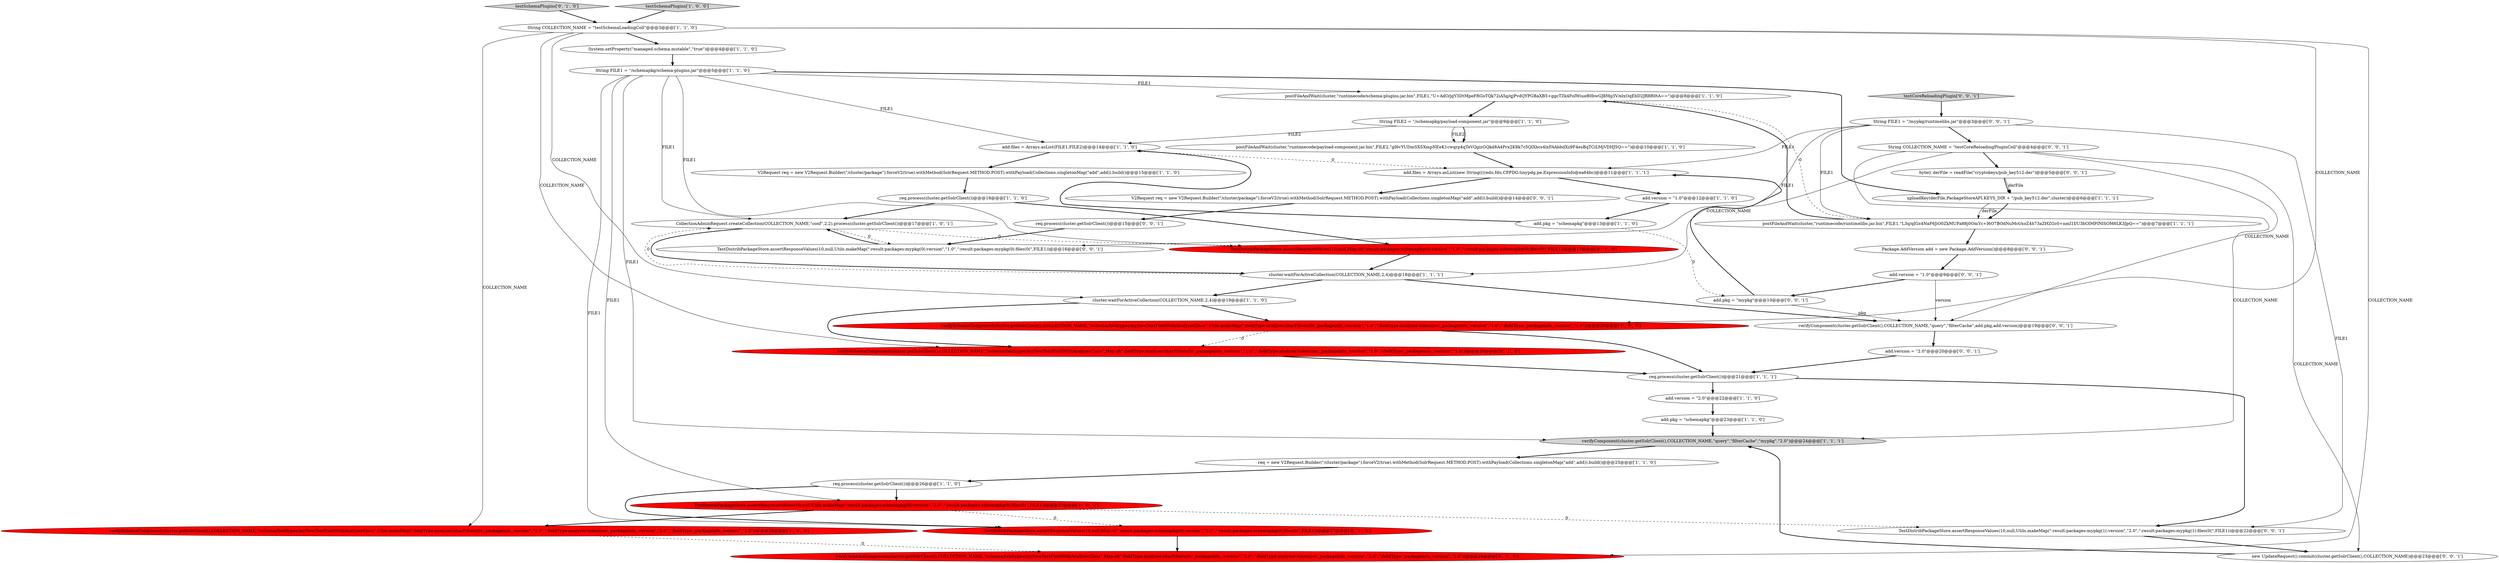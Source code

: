digraph {
26 [style = filled, label = "String FILE2 = \"/schemapkg/payload-component.jar\"@@@9@@@['1', '1', '0']", fillcolor = white, shape = ellipse image = "AAA0AAABBB1BBB"];
16 [style = filled, label = "add.files = Arrays.asList(FILE1,FILE2)@@@14@@@['1', '1', '0']", fillcolor = white, shape = ellipse image = "AAA0AAABBB1BBB"];
27 [style = filled, label = "verifySchemaComponent(cluster.getSolrClient(),COLLECTION_NAME,\"/schema/fieldtypes/myNewTextFieldWithAnalyzerClass\",Map.of(\":fieldType:analyzer:charFilters(0(:_packageinfo_:version\",\"2.0\",\":fieldType:analyzer:tokenizer:_packageinfo_:version\",\"2.0\",\":fieldType:_packageinfo_:version\",\"2.0\"))@@@28@@@['0', '1', '0']", fillcolor = red, shape = ellipse image = "AAA1AAABBB2BBB"];
38 [style = filled, label = "V2Request req = new V2Request.Builder(\"/cluster/package\").forceV2(true).withMethod(SolrRequest.METHOD.POST).withPayload(Collections.singletonMap(\"add\",add)).build()@@@14@@@['0', '0', '1']", fillcolor = white, shape = ellipse image = "AAA0AAABBB3BBB"];
35 [style = filled, label = "new UpdateRequest().commit(cluster.getSolrClient(),COLLECTION_NAME)@@@23@@@['0', '0', '1']", fillcolor = white, shape = ellipse image = "AAA0AAABBB3BBB"];
10 [style = filled, label = "CollectionAdminRequest.createCollection(COLLECTION_NAME,\"conf\",2,2).process(cluster.getSolrClient())@@@17@@@['1', '0', '1']", fillcolor = white, shape = ellipse image = "AAA0AAABBB1BBB"];
36 [style = filled, label = "add.pkg = \"mypkg\"@@@10@@@['0', '0', '1']", fillcolor = white, shape = ellipse image = "AAA0AAABBB3BBB"];
42 [style = filled, label = "String FILE1 = \"/mypkg/runtimelibs.jar\"@@@3@@@['0', '0', '1']", fillcolor = white, shape = ellipse image = "AAA0AAABBB3BBB"];
34 [style = filled, label = "byte(( derFile = readFile(\"cryptokeys/pub_key512.der\")@@@5@@@['0', '0', '1']", fillcolor = white, shape = ellipse image = "AAA0AAABBB3BBB"];
24 [style = filled, label = "TestDistribPackageStore.assertResponseValues(10,null,Utils.makeMap(\":result:packages:schemapkg(0(:version\",\"2.0\",\":result:packages:schemapkg(0(:files(0(\",FILE1))@@@27@@@['1', '0', '0']", fillcolor = red, shape = ellipse image = "AAA1AAABBB1BBB"];
14 [style = filled, label = "verifySchemaComponent(cluster.getSolrClient(),COLLECTION_NAME,\"/schema/fieldtypes/myNewTextFieldWithAnalyzerClass\",Utils.makeMap(\":fieldType:analyzer:charFilters(0(:_packageinfo_:version\",\"1.0\",\":fieldType:analyzer:tokenizer:_packageinfo_:version\",\"1.0\",\":fieldType:_packageinfo_:version\",\"1.0\"))@@@20@@@['1', '0', '0']", fillcolor = red, shape = ellipse image = "AAA1AAABBB1BBB"];
3 [style = filled, label = "postFileAndWait(cluster,\"runtimecode/payload-component.jar.bin\",FILE2,\"gI6vYUDmSXSXmpNEeK1cwqrp4qTeVQgizGQkd8A4Prx2K8k7c5QlXbcs4lxFAAbbdXz9F4esBqTCiLMjVDHJ5Q==\")@@@10@@@['1', '1', '0']", fillcolor = white, shape = ellipse image = "AAA0AAABBB1BBB"];
12 [style = filled, label = "cluster.waitForActiveCollection(COLLECTION_NAME,2,4)@@@19@@@['1', '1', '0']", fillcolor = white, shape = ellipse image = "AAA0AAABBB1BBB"];
39 [style = filled, label = "req.process(cluster.getSolrClient())@@@15@@@['0', '0', '1']", fillcolor = white, shape = ellipse image = "AAA0AAABBB3BBB"];
15 [style = filled, label = "add.pkg = \"schemapkg\"@@@13@@@['1', '1', '0']", fillcolor = white, shape = ellipse image = "AAA0AAABBB1BBB"];
7 [style = filled, label = "System.setProperty(\"managed.schema.mutable\",\"true\")@@@4@@@['1', '1', '0']", fillcolor = white, shape = ellipse image = "AAA0AAABBB1BBB"];
37 [style = filled, label = "add.version = \"2.0\"@@@20@@@['0', '0', '1']", fillcolor = white, shape = ellipse image = "AAA0AAABBB3BBB"];
2 [style = filled, label = "req = new V2Request.Builder(\"/cluster/package\").forceV2(true).withMethod(SolrRequest.METHOD.POST).withPayload(Collections.singletonMap(\"add\",add)).build()@@@25@@@['1', '1', '0']", fillcolor = white, shape = ellipse image = "AAA0AAABBB1BBB"];
25 [style = filled, label = "req.process(cluster.getSolrClient())@@@26@@@['1', '1', '0']", fillcolor = white, shape = ellipse image = "AAA0AAABBB1BBB"];
23 [style = filled, label = "add.pkg = \"schemapkg\"@@@23@@@['1', '1', '0']", fillcolor = white, shape = ellipse image = "AAA0AAABBB1BBB"];
18 [style = filled, label = "req.process(cluster.getSolrClient())@@@21@@@['1', '1', '1']", fillcolor = white, shape = ellipse image = "AAA0AAABBB1BBB"];
28 [style = filled, label = "TestDistribPackageStore.assertResponseValues(10,null,Map.of(\":result:packages:schemapkg(0(:version\",\"1.0\",\":result:packages:schemapkg(0(:files(0(\",FILE1))@@@17@@@['0', '1', '0']", fillcolor = red, shape = ellipse image = "AAA1AAABBB2BBB"];
11 [style = filled, label = "postFileAndWait(cluster,\"runtimecode/schema-plugins.jar.bin\",FILE1,\"U+AdO/jgY3DtMpeFRGoTQk72iA5g/qjPvdQYPGBaXB5+ggcTZk4FoIWiueB0bwGJ8Mg3V/elxOqEbD2JR8R0tA==\")@@@8@@@['1', '1', '0']", fillcolor = white, shape = ellipse image = "AAA0AAABBB1BBB"];
30 [style = filled, label = "testSchemaPlugins['0', '1', '0']", fillcolor = lightgray, shape = diamond image = "AAA0AAABBB2BBB"];
21 [style = filled, label = "String COLLECTION_NAME = \"testSchemaLoadingColl\"@@@3@@@['1', '1', '0']", fillcolor = white, shape = ellipse image = "AAA0AAABBB1BBB"];
41 [style = filled, label = "Package.AddVersion add = new Package.AddVersion()@@@8@@@['0', '0', '1']", fillcolor = white, shape = ellipse image = "AAA0AAABBB3BBB"];
1 [style = filled, label = "req.process(cluster.getSolrClient())@@@16@@@['1', '1', '0']", fillcolor = white, shape = ellipse image = "AAA0AAABBB1BBB"];
5 [style = filled, label = "V2Request req = new V2Request.Builder(\"/cluster/package\").forceV2(true).withMethod(SolrRequest.METHOD.POST).withPayload(Collections.singletonMap(\"add\",add)).build()@@@15@@@['1', '1', '0']", fillcolor = white, shape = ellipse image = "AAA0AAABBB1BBB"];
6 [style = filled, label = "add.version = \"2.0\"@@@22@@@['1', '1', '0']", fillcolor = white, shape = ellipse image = "AAA0AAABBB1BBB"];
8 [style = filled, label = "uploadKey(derFile,PackageStoreAPI.KEYS_DIR + \"/pub_key512.der\",cluster)@@@6@@@['1', '1', '1']", fillcolor = white, shape = ellipse image = "AAA0AAABBB1BBB"];
20 [style = filled, label = "String FILE1 = \"/schemapkg/schema-plugins.jar\"@@@5@@@['1', '1', '0']", fillcolor = white, shape = ellipse image = "AAA0AAABBB1BBB"];
31 [style = filled, label = "verifySchemaComponent(cluster.getSolrClient(),COLLECTION_NAME,\"/schema/fieldtypes/myNewTextFieldWithAnalyzerClass\",Map.of(\":fieldType:analyzer:charFilters(0(:_packageinfo_:version\",\"1.0\",\":fieldType:analyzer:tokenizer:_packageinfo_:version\",\"1.0\",\":fieldType:_packageinfo_:version\",\"1.0\"))@@@20@@@['0', '1', '0']", fillcolor = red, shape = ellipse image = "AAA1AAABBB2BBB"];
32 [style = filled, label = "testCoreReloadingPlugin['0', '0', '1']", fillcolor = lightgray, shape = diamond image = "AAA0AAABBB3BBB"];
33 [style = filled, label = "TestDistribPackageStore.assertResponseValues(10,null,Utils.makeMap(\":result:packages:mypkg(0(:version\",\"1.0\",\":result:packages:mypkg(0(:files(0(\",FILE1))@@@16@@@['0', '0', '1']", fillcolor = white, shape = ellipse image = "AAA0AAABBB3BBB"];
4 [style = filled, label = "verifySchemaComponent(cluster.getSolrClient(),COLLECTION_NAME,\"/schema/fieldtypes/myNewTextFieldWithAnalyzerClass\",Utils.makeMap(\":fieldType:analyzer:charFilters(0(:_packageinfo_:version\",\"2.0\",\":fieldType:analyzer:tokenizer:_packageinfo_:version\",\"2.0\",\":fieldType:_packageinfo_:version\",\"2.0\"))@@@28@@@['1', '0', '0']", fillcolor = red, shape = ellipse image = "AAA1AAABBB1BBB"];
22 [style = filled, label = "add.version = \"1.0\"@@@12@@@['1', '1', '0']", fillcolor = white, shape = ellipse image = "AAA0AAABBB1BBB"];
17 [style = filled, label = "cluster.waitForActiveCollection(COLLECTION_NAME,2,4)@@@18@@@['1', '1', '1']", fillcolor = white, shape = ellipse image = "AAA0AAABBB1BBB"];
13 [style = filled, label = "verifyComponent(cluster.getSolrClient(),COLLECTION_NAME,\"query\",\"filterCache\",\"mypkg\",\"2.0\")@@@24@@@['1', '1', '1']", fillcolor = lightgray, shape = ellipse image = "AAA0AAABBB1BBB"];
0 [style = filled, label = "add.files = Arrays.asList(new String((((edu.fdu.CPPDG.tinypdg.pe.ExpressionInfo@ea64bc)@@@11@@@['1', '1', '1']", fillcolor = white, shape = ellipse image = "AAA0AAABBB1BBB"];
40 [style = filled, label = "String COLLECTION_NAME = \"testCoreReloadingPluginColl\"@@@4@@@['0', '0', '1']", fillcolor = white, shape = ellipse image = "AAA0AAABBB3BBB"];
44 [style = filled, label = "add.version = \"1.0\"@@@9@@@['0', '0', '1']", fillcolor = white, shape = ellipse image = "AAA0AAABBB3BBB"];
19 [style = filled, label = "testSchemaPlugins['1', '0', '0']", fillcolor = lightgray, shape = diamond image = "AAA0AAABBB1BBB"];
45 [style = filled, label = "verifyComponent(cluster.getSolrClient(),COLLECTION_NAME,\"query\",\"filterCache\",add.pkg,add.version)@@@19@@@['0', '0', '1']", fillcolor = white, shape = ellipse image = "AAA0AAABBB3BBB"];
43 [style = filled, label = "TestDistribPackageStore.assertResponseValues(10,null,Utils.makeMap(\":result:packages:mypkg(1(:version\",\"2.0\",\":result:packages:mypkg(1(:files(0(\",FILE1))@@@22@@@['0', '0', '1']", fillcolor = white, shape = ellipse image = "AAA0AAABBB3BBB"];
9 [style = filled, label = "postFileAndWait(cluster,\"runtimecode/runtimelibs.jar.bin\",FILE1,\"L3q/qIGs4NaF6JiO0ZkMUFa88j0OmYc+I6O7BOdNuMct/xoZ4h73aZHZGc0+nmI1f/U3bOlMPINlSOM6LK3JpQ==\")@@@7@@@['1', '1', '1']", fillcolor = white, shape = ellipse image = "AAA0AAABBB1BBB"];
29 [style = filled, label = "TestDistribPackageStore.assertResponseValues(10,null,Map.of(\":result:packages:schemapkg(0(:version\",\"2.0\",\":result:packages:schemapkg(0(:files(0(\",FILE1))@@@27@@@['0', '1', '0']", fillcolor = red, shape = ellipse image = "AAA1AAABBB2BBB"];
20->11 [style = solid, label="FILE1"];
22->15 [style = bold, label=""];
9->11 [style = bold, label=""];
11->9 [style = dashed, label="0"];
17->45 [style = bold, label=""];
10->28 [style = dashed, label="0"];
10->17 [style = bold, label=""];
25->29 [style = bold, label=""];
38->39 [style = bold, label=""];
1->28 [style = bold, label=""];
36->0 [style = bold, label=""];
42->0 [style = solid, label="FILE1"];
24->43 [style = dashed, label="0"];
43->35 [style = bold, label=""];
23->13 [style = bold, label=""];
44->45 [style = solid, label="version"];
21->31 [style = solid, label="COLLECTION_NAME"];
26->3 [style = solid, label="FILE2"];
2->25 [style = bold, label=""];
42->9 [style = solid, label="FILE1"];
40->34 [style = bold, label=""];
20->13 [style = solid, label="FILE1"];
34->8 [style = bold, label=""];
36->45 [style = solid, label="pkg"];
15->36 [style = dashed, label="0"];
42->40 [style = bold, label=""];
42->33 [style = solid, label="FILE1"];
3->0 [style = bold, label=""];
0->38 [style = bold, label=""];
5->1 [style = bold, label=""];
25->24 [style = bold, label=""];
29->27 [style = bold, label=""];
20->8 [style = bold, label=""];
40->35 [style = solid, label="COLLECTION_NAME"];
12->14 [style = bold, label=""];
21->7 [style = bold, label=""];
21->12 [style = solid, label="COLLECTION_NAME"];
14->18 [style = bold, label=""];
32->42 [style = bold, label=""];
12->31 [style = bold, label=""];
11->26 [style = bold, label=""];
14->31 [style = dashed, label="0"];
20->10 [style = solid, label="FILE1"];
6->23 [style = bold, label=""];
26->3 [style = bold, label=""];
40->17 [style = solid, label="COLLECTION_NAME"];
8->9 [style = solid, label="derFile"];
4->27 [style = dashed, label="0"];
7->20 [style = bold, label=""];
39->33 [style = bold, label=""];
20->29 [style = solid, label="FILE1"];
30->21 [style = bold, label=""];
17->12 [style = bold, label=""];
26->16 [style = solid, label="FILE2"];
18->6 [style = bold, label=""];
16->5 [style = bold, label=""];
28->17 [style = bold, label=""];
42->43 [style = solid, label="FILE1"];
17->10 [style = dashed, label="0"];
16->0 [style = dashed, label="0"];
13->2 [style = bold, label=""];
19->21 [style = bold, label=""];
21->27 [style = solid, label="COLLECTION_NAME"];
44->36 [style = bold, label=""];
24->29 [style = dashed, label="0"];
31->18 [style = bold, label=""];
10->33 [style = dashed, label="0"];
33->10 [style = bold, label=""];
34->8 [style = solid, label="derFile"];
15->16 [style = bold, label=""];
40->45 [style = solid, label="COLLECTION_NAME"];
9->41 [style = bold, label=""];
20->24 [style = solid, label="FILE1"];
24->4 [style = bold, label=""];
18->43 [style = bold, label=""];
0->22 [style = bold, label=""];
8->9 [style = bold, label=""];
20->16 [style = solid, label="FILE1"];
37->18 [style = bold, label=""];
21->14 [style = solid, label="COLLECTION_NAME"];
45->37 [style = bold, label=""];
40->13 [style = solid, label="COLLECTION_NAME"];
35->13 [style = bold, label=""];
1->10 [style = bold, label=""];
41->44 [style = bold, label=""];
20->28 [style = solid, label="FILE1"];
21->4 [style = solid, label="COLLECTION_NAME"];
}
